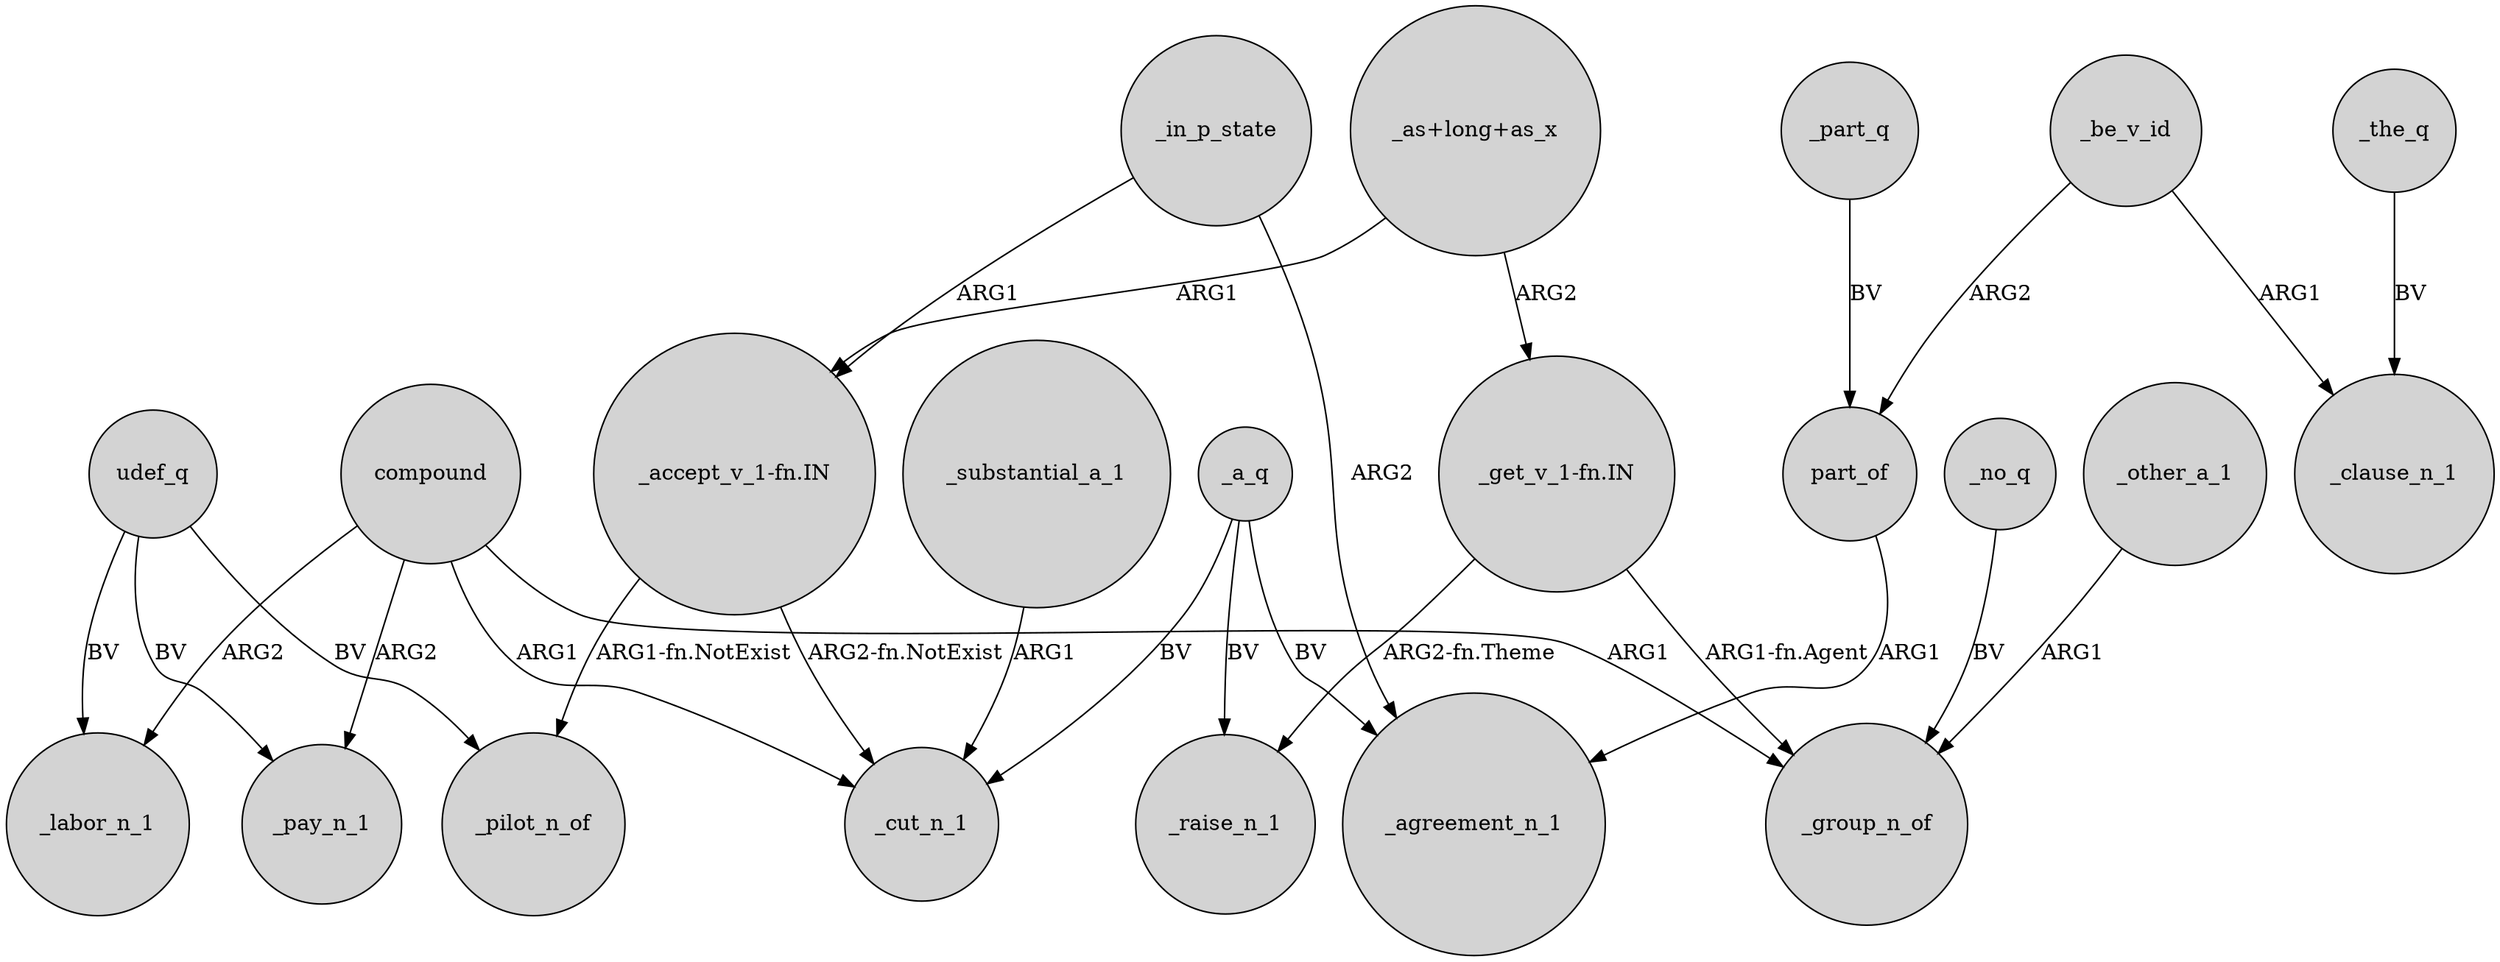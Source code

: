 digraph {
	node [shape=circle style=filled]
	"_accept_v_1-fn.IN" -> _pilot_n_of [label="ARG1-fn.NotExist"]
	"_as+long+as_x" -> "_get_v_1-fn.IN" [label=ARG2]
	"_get_v_1-fn.IN" -> _raise_n_1 [label="ARG2-fn.Theme"]
	_a_q -> _cut_n_1 [label=BV]
	part_of -> _agreement_n_1 [label=ARG1]
	"_as+long+as_x" -> "_accept_v_1-fn.IN" [label=ARG1]
	_in_p_state -> "_accept_v_1-fn.IN" [label=ARG1]
	compound -> _labor_n_1 [label=ARG2]
	_a_q -> _raise_n_1 [label=BV]
	_no_q -> _group_n_of [label=BV]
	_in_p_state -> _agreement_n_1 [label=ARG2]
	_part_q -> part_of [label=BV]
	udef_q -> _labor_n_1 [label=BV]
	_be_v_id -> _clause_n_1 [label=ARG1]
	udef_q -> _pilot_n_of [label=BV]
	"_get_v_1-fn.IN" -> _group_n_of [label="ARG1-fn.Agent"]
	_the_q -> _clause_n_1 [label=BV]
	compound -> _cut_n_1 [label=ARG1]
	_a_q -> _agreement_n_1 [label=BV]
	compound -> _pay_n_1 [label=ARG2]
	_other_a_1 -> _group_n_of [label=ARG1]
	"_accept_v_1-fn.IN" -> _cut_n_1 [label="ARG2-fn.NotExist"]
	_be_v_id -> part_of [label=ARG2]
	compound -> _group_n_of [label=ARG1]
	udef_q -> _pay_n_1 [label=BV]
	_substantial_a_1 -> _cut_n_1 [label=ARG1]
}
